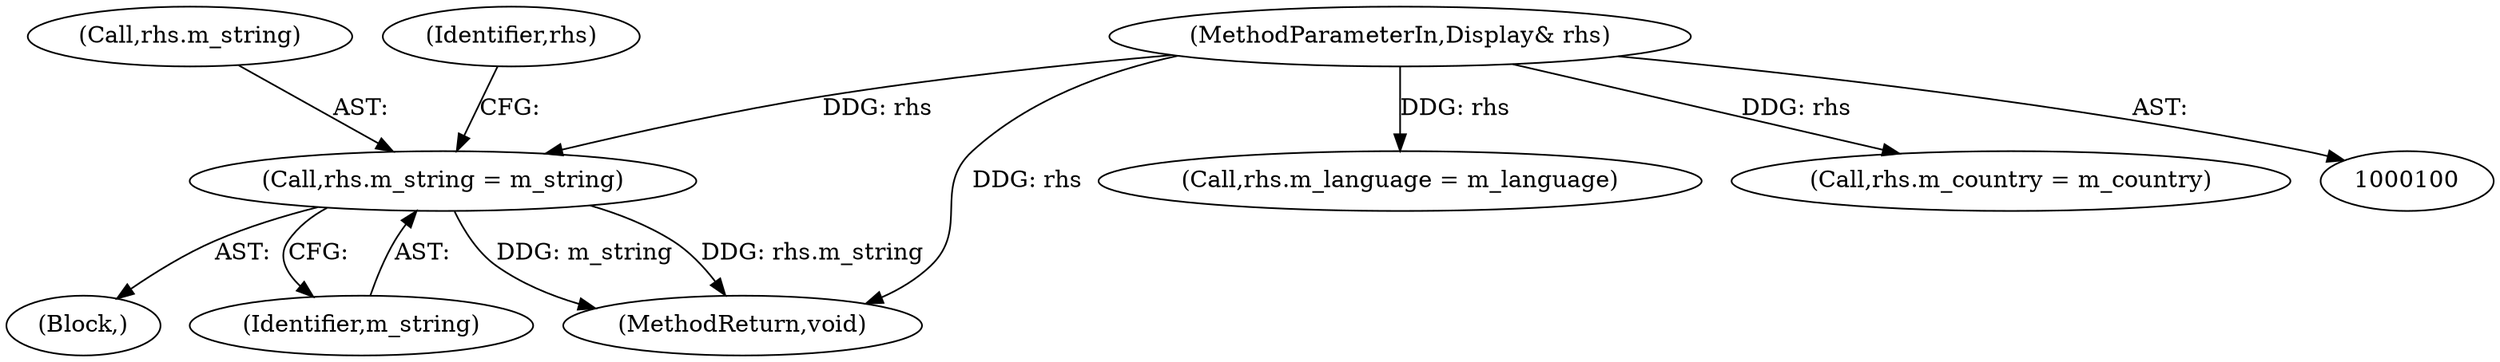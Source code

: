 digraph "1_Android_04839626ed859623901ebd3a5fd483982186b59d_205@del" {
"1000103" [label="(Call,rhs.m_string = m_string)"];
"1000101" [label="(MethodParameterIn,Display& rhs)"];
"1000102" [label="(Block,)"];
"1000107" [label="(Identifier,m_string)"];
"1000118" [label="(MethodReturn,void)"];
"1000103" [label="(Call,rhs.m_string = m_string)"];
"1000104" [label="(Call,rhs.m_string)"];
"1000108" [label="(Call,rhs.m_language = m_language)"];
"1000113" [label="(Call,rhs.m_country = m_country)"];
"1000110" [label="(Identifier,rhs)"];
"1000101" [label="(MethodParameterIn,Display& rhs)"];
"1000103" -> "1000102"  [label="AST: "];
"1000103" -> "1000107"  [label="CFG: "];
"1000104" -> "1000103"  [label="AST: "];
"1000107" -> "1000103"  [label="AST: "];
"1000110" -> "1000103"  [label="CFG: "];
"1000103" -> "1000118"  [label="DDG: m_string"];
"1000103" -> "1000118"  [label="DDG: rhs.m_string"];
"1000101" -> "1000103"  [label="DDG: rhs"];
"1000101" -> "1000100"  [label="AST: "];
"1000101" -> "1000118"  [label="DDG: rhs"];
"1000101" -> "1000108"  [label="DDG: rhs"];
"1000101" -> "1000113"  [label="DDG: rhs"];
}

